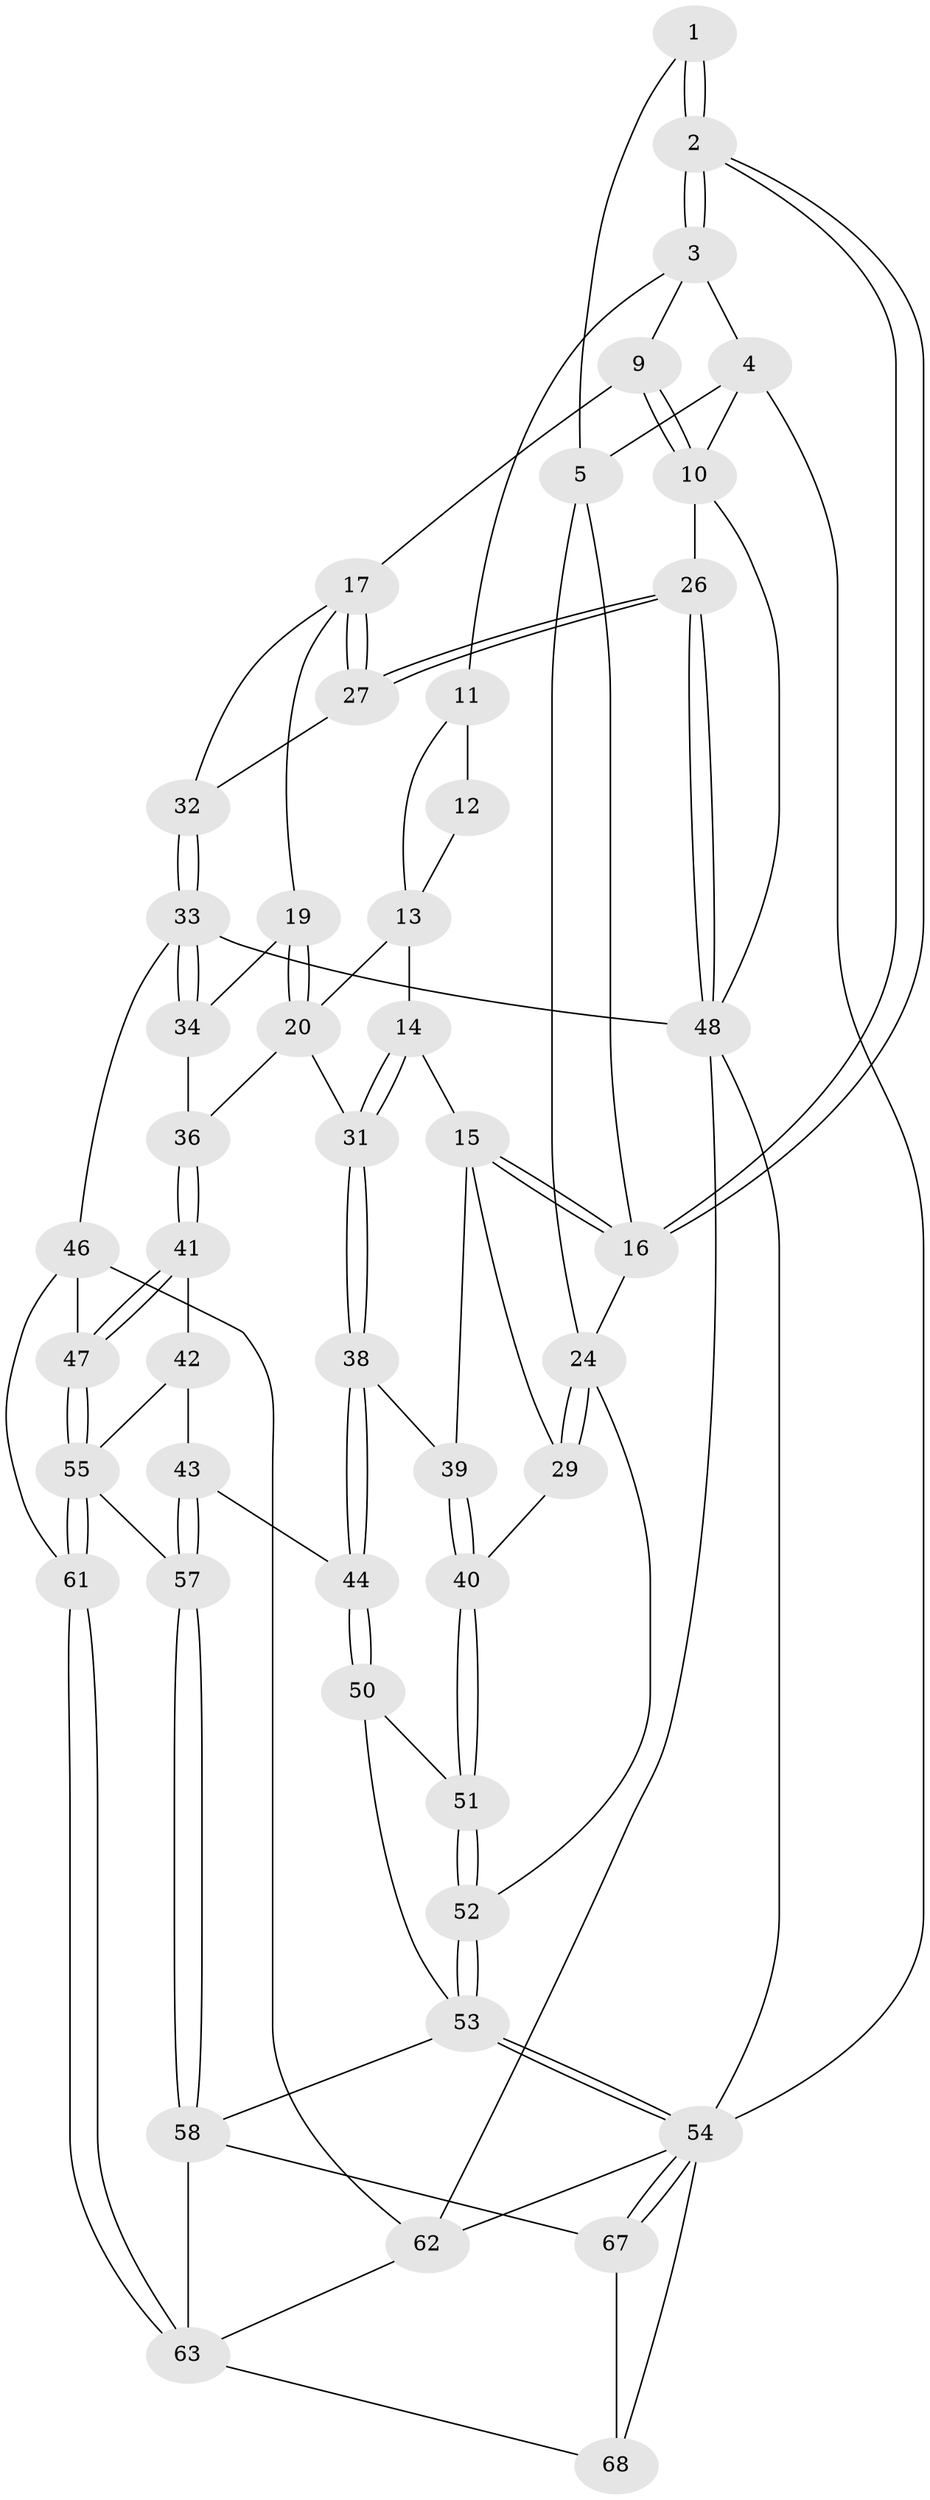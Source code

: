 // Generated by graph-tools (version 1.1) at 2025/52/02/27/25 19:52:44]
// undirected, 48 vertices, 111 edges
graph export_dot {
graph [start="1"]
  node [color=gray90,style=filled];
  1 [pos="+0.11727845362040629+0.06156848298564899"];
  2 [pos="+0.21608032467053387+0.11159640315572508"];
  3 [pos="+0.3497113289363875+0",super="+8"];
  4 [pos="+0.03687955737546932+0",super="+7"];
  5 [pos="+0.07173847213915817+0.11396519809808814",super="+6"];
  9 [pos="+0.828583866144793+0"];
  10 [pos="+1+0"];
  11 [pos="+0.44090949054266854+0",super="+22"];
  12 [pos="+0.407963562773213+0.07043031205240717"];
  13 [pos="+0.3890533173426677+0.13449561396836718",super="+21"];
  14 [pos="+0.32840068288691326+0.21958292951359853"];
  15 [pos="+0.2293058797761864+0.22139179839024545",super="+28"];
  16 [pos="+0.2096872864531616+0.18353744701221206",super="+23"];
  17 [pos="+0.795442530763848+0",super="+18"];
  19 [pos="+0.7332985207091917+0.1252823561807774",super="+35"];
  20 [pos="+0.5351595673178138+0.2551504547646635",super="+30"];
  24 [pos="+0+0.37248826161024656",super="+25"];
  26 [pos="+1+0.3186240868906843"];
  27 [pos="+0.9475474642615976+0.28894561578476863"];
  29 [pos="+0.026553595624912104+0.3853032321007267"];
  31 [pos="+0.4718538838765115+0.36391734748869187"];
  32 [pos="+0.8763279631633568+0.41311750991294854"];
  33 [pos="+0.8643753321816792+0.48631867853754274",super="+45"];
  34 [pos="+0.7897901881494094+0.4303463898500702",super="+37"];
  36 [pos="+0.5643650906510934+0.4249063943647622"];
  38 [pos="+0.34907024369221434+0.4664405128478821"];
  39 [pos="+0.22995112846634116+0.3478571055132906"];
  40 [pos="+0.16993422103752917+0.5263835248915719"];
  41 [pos="+0.5918327462885462+0.5096628914345899"];
  42 [pos="+0.47340323460235034+0.568900816485155"];
  43 [pos="+0.3380848817189066+0.5196438194444197"];
  44 [pos="+0.33252450954964596+0.5125987459893587"];
  46 [pos="+0.8164886902884539+0.5618858516372934",super="+60"];
  47 [pos="+0.6206065909210221+0.5503192425719329"];
  48 [pos="+1+0.6601035502820667",super="+49"];
  50 [pos="+0.2217795968356311+0.5628475256239414"];
  51 [pos="+0.17885261774801767+0.5362236602166163"];
  52 [pos="+0+0.7495778423435663"];
  53 [pos="+0+0.8972242912233896",super="+59"];
  54 [pos="+0+1",super="+69"];
  55 [pos="+0.5603733439874282+0.7171907042386668",super="+56"];
  57 [pos="+0.42637936519273223+0.7433575666635244"];
  58 [pos="+0.34277602229781495+0.8343505664816468",super="+65"];
  61 [pos="+0.6310602493172673+0.7745728702650454"];
  62 [pos="+0.8752074354214405+0.8414476022870744",super="+66"];
  63 [pos="+0.6316781945082678+0.8774047467708335",super="+64"];
  67 [pos="+0.2652333758669113+1"];
  68 [pos="+0.5181757619116901+1"];
  1 -- 2;
  1 -- 2;
  1 -- 5;
  2 -- 3;
  2 -- 3;
  2 -- 16;
  2 -- 16;
  3 -- 4;
  3 -- 11;
  3 -- 9;
  4 -- 10;
  4 -- 5;
  4 -- 54;
  5 -- 16;
  5 -- 24;
  9 -- 10;
  9 -- 10;
  9 -- 17;
  10 -- 26;
  10 -- 48;
  11 -- 12 [weight=2];
  11 -- 13;
  12 -- 13;
  13 -- 14;
  13 -- 20;
  14 -- 15;
  14 -- 31;
  14 -- 31;
  15 -- 16;
  15 -- 16;
  15 -- 39;
  15 -- 29;
  16 -- 24;
  17 -- 27;
  17 -- 27;
  17 -- 32;
  17 -- 19;
  19 -- 20;
  19 -- 20;
  19 -- 34 [weight=2];
  20 -- 36;
  20 -- 31;
  24 -- 29;
  24 -- 29;
  24 -- 52;
  26 -- 27;
  26 -- 27;
  26 -- 48;
  26 -- 48;
  27 -- 32;
  29 -- 40;
  31 -- 38;
  31 -- 38;
  32 -- 33;
  32 -- 33;
  33 -- 34;
  33 -- 34;
  33 -- 48;
  33 -- 46;
  34 -- 36;
  36 -- 41;
  36 -- 41;
  38 -- 39;
  38 -- 44;
  38 -- 44;
  39 -- 40;
  39 -- 40;
  40 -- 51;
  40 -- 51;
  41 -- 42;
  41 -- 47;
  41 -- 47;
  42 -- 43;
  42 -- 55;
  43 -- 44;
  43 -- 57;
  43 -- 57;
  44 -- 50;
  44 -- 50;
  46 -- 47;
  46 -- 62;
  46 -- 61;
  47 -- 55;
  47 -- 55;
  48 -- 62;
  48 -- 54;
  50 -- 51;
  50 -- 53;
  51 -- 52;
  51 -- 52;
  52 -- 53;
  52 -- 53;
  53 -- 54;
  53 -- 54;
  53 -- 58;
  54 -- 67;
  54 -- 67;
  54 -- 68;
  54 -- 62;
  55 -- 61;
  55 -- 61;
  55 -- 57;
  57 -- 58;
  57 -- 58;
  58 -- 67;
  58 -- 63;
  61 -- 63;
  61 -- 63;
  62 -- 63;
  63 -- 68;
  67 -- 68;
}
